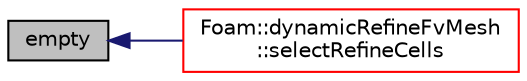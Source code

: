digraph "empty"
{
  bgcolor="transparent";
  edge [fontname="Helvetica",fontsize="10",labelfontname="Helvetica",labelfontsize="10"];
  node [fontname="Helvetica",fontsize="10",shape=record];
  rankdir="LR";
  Node103 [label="empty",height=0.2,width=0.4,color="black", fillcolor="grey75", style="filled", fontcolor="black"];
  Node103 -> Node104 [dir="back",color="midnightblue",fontsize="10",style="solid",fontname="Helvetica"];
  Node104 [label="Foam::dynamicRefineFvMesh\l::selectRefineCells",height=0.2,width=0.4,color="red",URL="$a22109.html#af10d75dd74d1a863c31d3710f02bd162",tooltip="Subset candidate cells for refinement. "];
}
